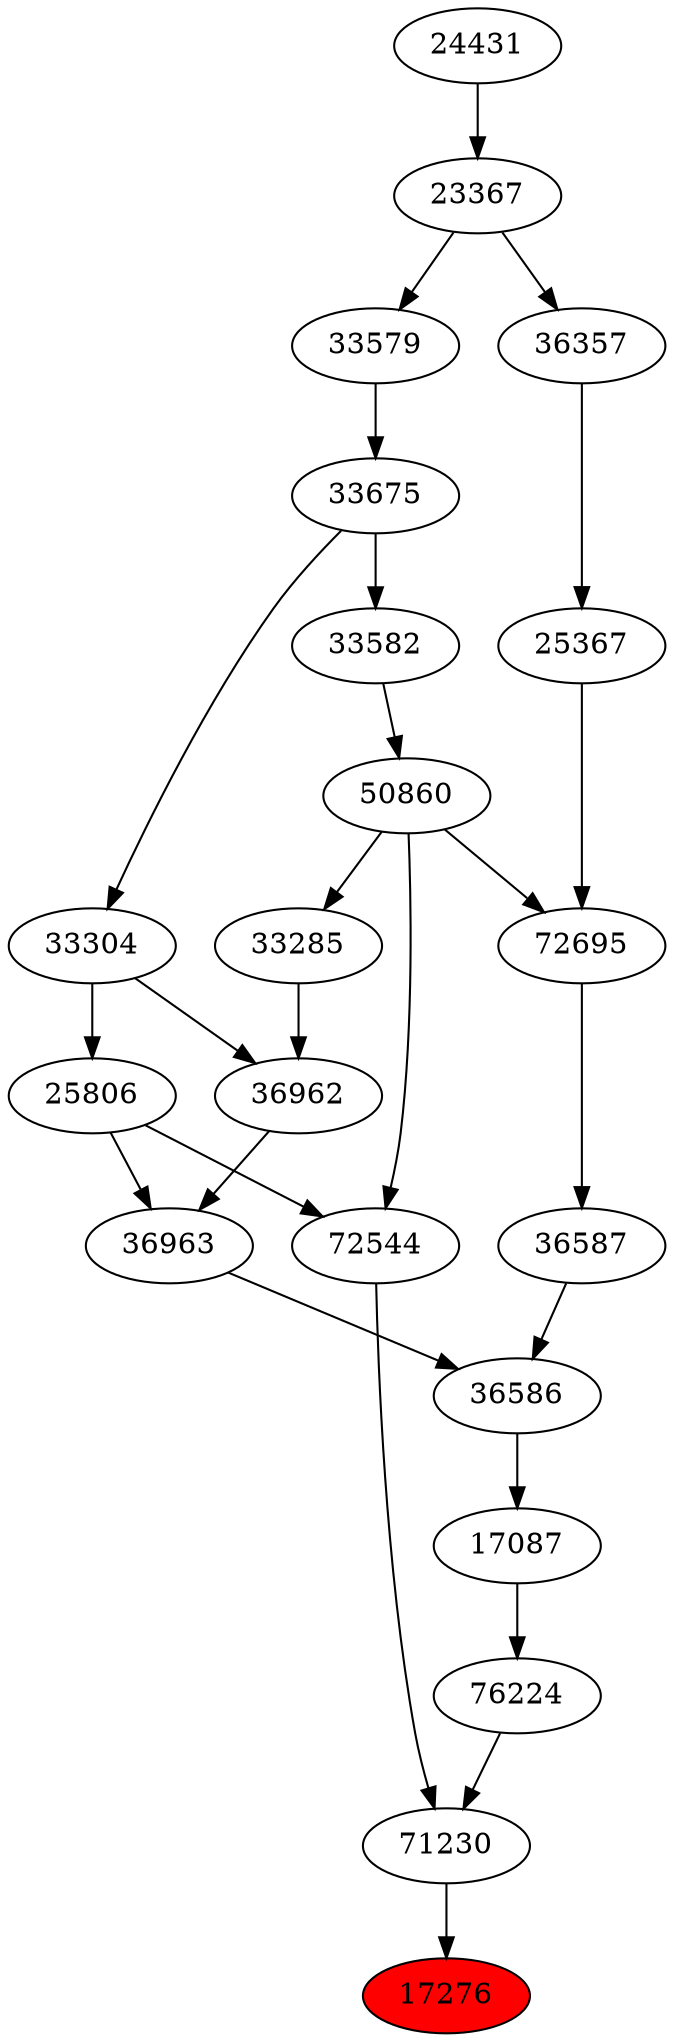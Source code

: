 strict digraph{ 
17276 [label="17276" fillcolor=red style=filled]
71230 -> 17276
71230 [label="71230"]
72544 -> 71230
76224 -> 71230
72544 [label="72544"]
50860 -> 72544
25806 -> 72544
76224 [label="76224"]
17087 -> 76224
50860 [label="50860"]
33582 -> 50860
25806 [label="25806"]
33304 -> 25806
17087 [label="17087"]
36586 -> 17087
33582 [label="33582"]
33675 -> 33582
33304 [label="33304"]
33675 -> 33304
36586 [label="36586"]
36587 -> 36586
36963 -> 36586
33675 [label="33675"]
33579 -> 33675
36587 [label="36587"]
72695 -> 36587
36963 [label="36963"]
36962 -> 36963
25806 -> 36963
33579 [label="33579"]
23367 -> 33579
72695 [label="72695"]
50860 -> 72695
25367 -> 72695
36962 [label="36962"]
33285 -> 36962
33304 -> 36962
23367 [label="23367"]
24431 -> 23367
25367 [label="25367"]
36357 -> 25367
33285 [label="33285"]
50860 -> 33285
24431 [label="24431"]
36357 [label="36357"]
23367 -> 36357
}
